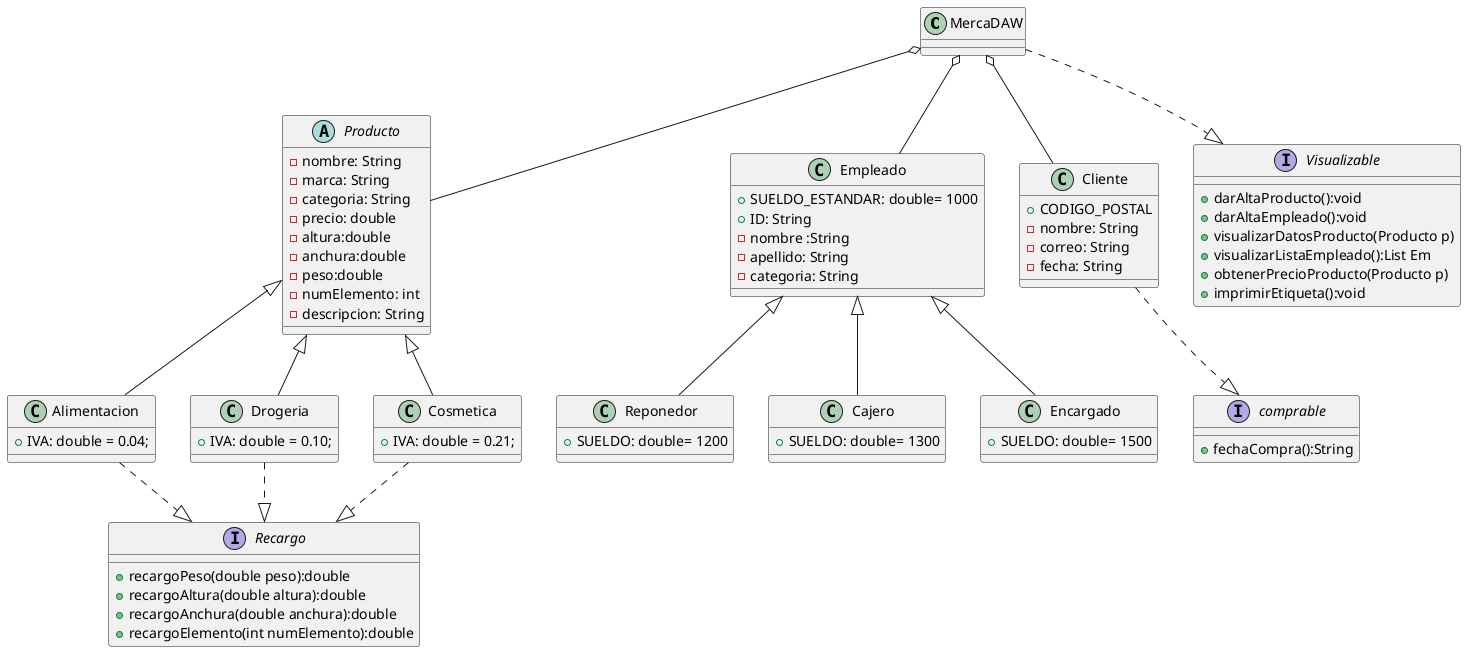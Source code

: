 
@startuml diagrama de clase 

class MercaDAW{
}
abstract Producto{
   - nombre: String
   - marca: String
   - categoria: String
   - precio: double
   - altura:double
   - anchura:double 
   - peso:double
   - numElemento: int
   - descripcion: String
}
interface Recargo{
   + recargoPeso(double peso):double
   + recargoAltura(double altura):double
   + recargoAnchura(double anchura):double
   + recargoElemento(int numElemento):double

}
class Alimentacion{
   + IVA: double = 0.04;
}
class Drogeria{
   + IVA: double = 0.10; 
}
class Cosmetica{
   + IVA: double = 0.21;
}
class Empleado{
   + SUELDO_ESTANDAR: double= 1000
   + ID: String
   - nombre :String
   - apellido: String
   - categoria: String
}
class Reponedor{
   + SUELDO: double= 1200
}
class Cajero{
   + SUELDO: double= 1300
}
class Encargado{
   + SUELDO: double= 1500
}
class Cliente{
   + CODIGO_POSTAL
   - nombre: String
   - correo: String
   - fecha: String
}
interface comprable{
   + fechaCompra():String
}
interface Visualizable{
   + darAltaProducto():void
   + darAltaEmpleado():void
   + visualizarDatosProducto(Producto p)
   + visualizarListaEmpleado():List Em
   + obtenerPrecioProducto(Producto p)
   + imprimirEtiqueta():void
}

MercaDAW o-- Producto
MercaDAW o-- Empleado
MercaDAW o-- Cliente

Producto <|-- Alimentacion 
Producto <|-- Drogeria
Producto <|-- Cosmetica

Empleado <|-- Reponedor
Empleado <|-- Cajero
Empleado <|-- Encargado

Cliente ..|> comprable

MercaDAW ..|> Visualizable
Alimentacion ..|> Recargo
Drogeria ..|> Recargo
Cosmetica ..|> Recargo
@enduml